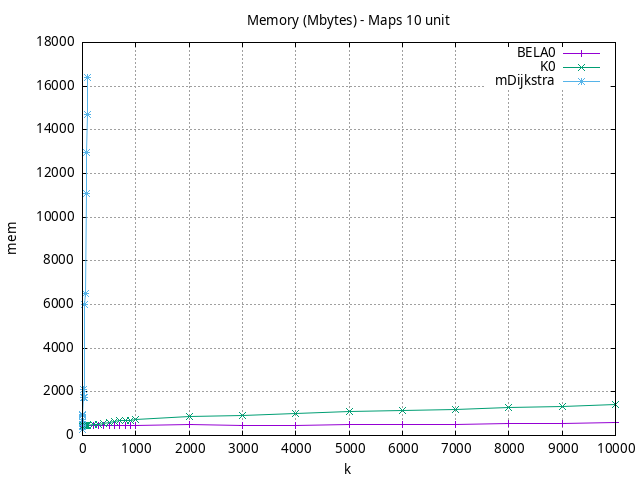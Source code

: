 #!/usr/bin/gnuplot
# -*- coding: utf-8 -*-
#
# results/maps/unit/10/random512-10.brute-force.unit.mem.gnuplot
#
# Started on 04/07/2024 21:44:09
# Author: Carlos Linares López
set grid
set xlabel "k"
set ylabel "mem"

set title "Memory (Mbytes) - Maps 10 unit"

set terminal png enhanced font "Ariel,10"
set output 'random512-10.brute-force.unit.mem.png'

plot "-" title "BELA0"      with linesp, "-" title "K0"      with linesp, "-" title "mDijkstra"      with linesp

	1 400.43
	2 414.0
	3 414.0
	4 432.48
	5 436.0
	6 436.0
	7 436.0
	8 436.0
	9 439.83
	10 442.0
	20 442.0
	30 442.0
	40 442.0
	50 452.54
	60 456.0
	70 458.13
	80 459.0
	90 459.0
	100 459.0
	200 459.0
	300 459.84
	400 462.04
	500 466.0
	600 466.0
	700 466.0
	800 466.0
	900 466.0
	1000 468.59
	2000 509.01
	3000 436.07
	4000 473.7
	5000 490.6
	6000 506.32
	7000 523.21
	8000 539.49
	9000 559.25
	10000 575.94
end
	1 434.55
	2 435.58
	3 440.51
	4 448.0
	5 451.42
	6 454.0
	7 458.0
	8 454.0
	9 454.0
	10 459.24
	20 461.16
	30 463.0
	40 463.68
	50 467.73
	60 470.7
	70 472.84
	80 474.54
	90 478.19
	100 479.32
	200 492.59
	300 518.37
	400 549.56
	500 584.98
	600 650.56
	700 684.75
	800 695.89
	900 709.86
	1000 733.44
	2000 864.19
	3000 931.99
	4000 1013.59
	5000 1076.5
	6000 1137.56
	7000 1204.44
	8000 1269.3
	9000 1335.2
	10000 1406.24
end
	1 270.21
	2 448.19
	3 631.16
	4 737.31
	5 939.02
	6 928.0
	7 928.0
	8 928.0
	9 928.0
	10 1731.76
	20 2127.64
	30 1747.9
	40 5985.77
	50 6499.09
	60 6494.06
	70 11067.16
	80 12943.79
	90 14691.4
	100 16418.21
end
